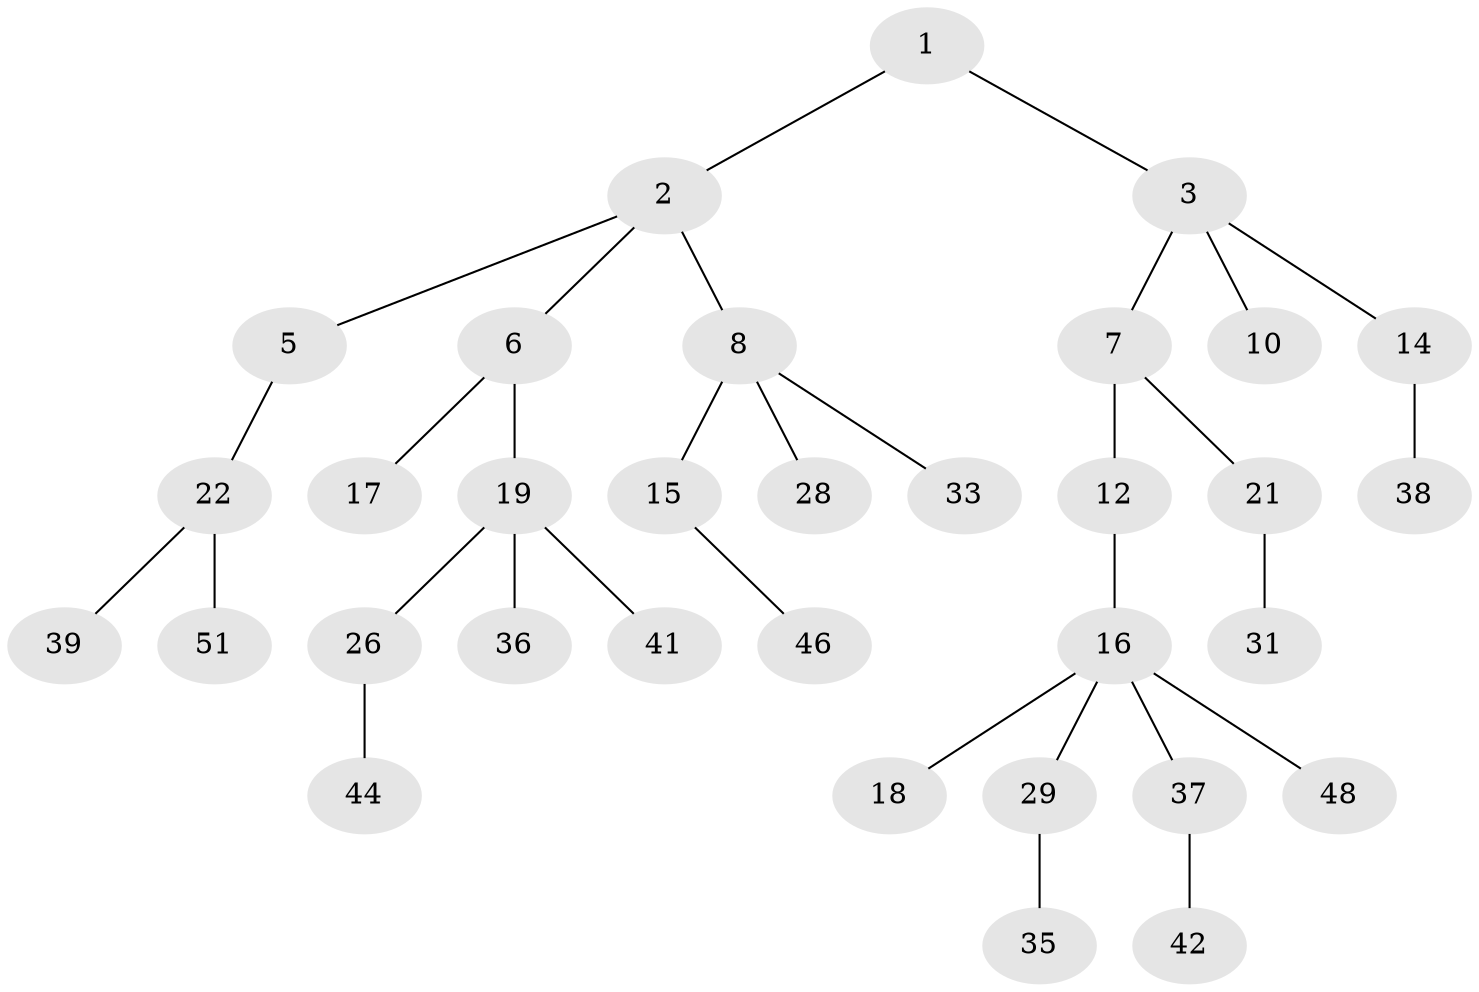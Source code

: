 // Generated by graph-tools (version 1.1) at 2025/52/02/27/25 19:52:13]
// undirected, 33 vertices, 32 edges
graph export_dot {
graph [start="1"]
  node [color=gray90,style=filled];
  1;
  2 [super="+4"];
  3 [super="+9"];
  5;
  6 [super="+13"];
  7 [super="+34"];
  8 [super="+11"];
  10;
  12;
  14;
  15 [super="+25"];
  16 [super="+20"];
  17 [super="+43"];
  18;
  19 [super="+32"];
  21 [super="+23"];
  22 [super="+24"];
  26 [super="+27"];
  28;
  29 [super="+30"];
  31;
  33 [super="+45"];
  35 [super="+50"];
  36;
  37 [super="+40"];
  38 [super="+47"];
  39;
  41;
  42;
  44;
  46 [super="+49"];
  48;
  51;
  1 -- 2;
  1 -- 3;
  2 -- 8;
  2 -- 5;
  2 -- 6;
  3 -- 7;
  3 -- 14;
  3 -- 10;
  5 -- 22;
  6 -- 17;
  6 -- 19;
  7 -- 12;
  7 -- 21;
  8 -- 15;
  8 -- 28;
  8 -- 33;
  12 -- 16;
  14 -- 38;
  15 -- 46;
  16 -- 18;
  16 -- 48;
  16 -- 29;
  16 -- 37;
  19 -- 26;
  19 -- 41;
  19 -- 36;
  21 -- 31;
  22 -- 51;
  22 -- 39;
  26 -- 44;
  29 -- 35;
  37 -- 42;
}
